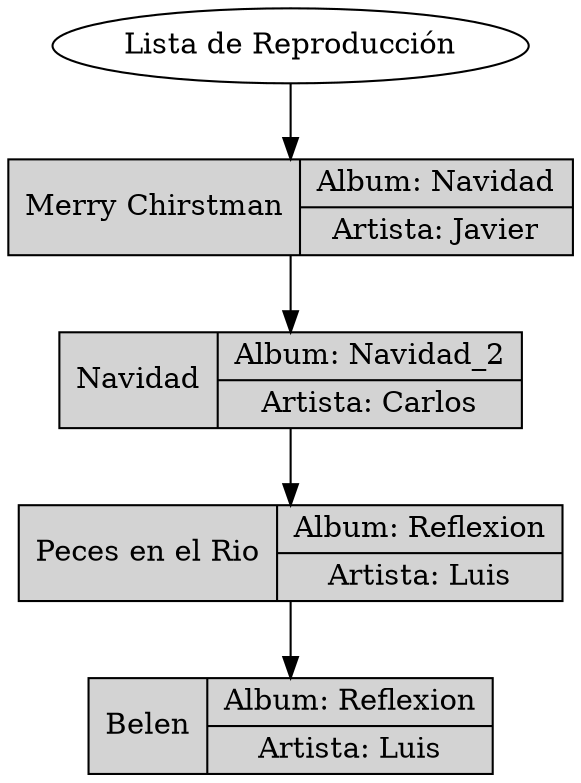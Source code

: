digraph imagenGraphviz {
	node [height=.5 width=.2]
	1 [label="Lista de Reproducción"]
	2 [label="Merry Chirstman | { Album:  Navidad | Artista:  Javier}" shape=record style=filled]
	1 -> 2
	3 [label="Navidad | { Album:  Navidad_2 | Artista:  Carlos}" shape=record style=filled]
	2 -> 3
	4 [label="Peces en el Rio | { Album:  Reflexion | Artista:  Luis}" shape=record style=filled]
	3 -> 4
	5 [label="Belen | { Album:  Reflexion | Artista:  Luis}" shape=record style=filled]
	4 -> 5
}
